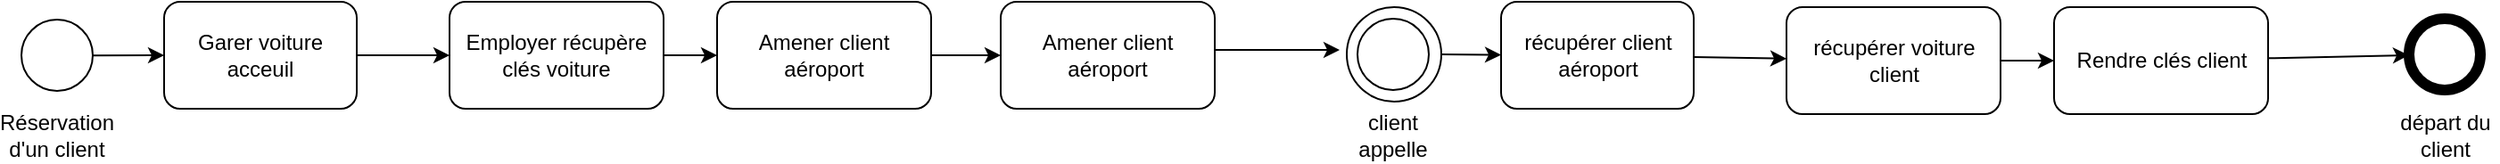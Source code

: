 <mxfile>
    <diagram id="rl9RGIYQ1Hg6_JGSZo61" name="Page-1">
        <mxGraphModel dx="903" dy="505" grid="1" gridSize="19" guides="1" tooltips="1" connect="1" arrows="1" fold="1" page="1" pageScale="1" pageWidth="827" pageHeight="1169" math="0" shadow="0">
            <root>
                <mxCell id="0"/>
                <mxCell id="1" parent="0"/>
                <mxCell id="5" style="edgeStyle=none;html=1;entryX=0;entryY=0.5;entryDx=0;entryDy=0;" parent="1" source="4" target="9" edge="1">
                    <mxGeometry relative="1" as="geometry">
                        <mxPoint x="150" y="300" as="targetPoint"/>
                    </mxGeometry>
                </mxCell>
                <mxCell id="4" value="" style="ellipse;whiteSpace=wrap;html=1;aspect=fixed;strokeWidth=1;direction=south;" parent="1" vertex="1">
                    <mxGeometry x="40" y="280" width="40" height="40" as="geometry"/>
                </mxCell>
                <mxCell id="6" value="Réservation d'un client" style="text;strokeColor=none;align=center;fillColor=none;html=1;verticalAlign=middle;whiteSpace=wrap;rounded=0;strokeWidth=1;" parent="1" vertex="1">
                    <mxGeometry x="30" y="330" width="60" height="30" as="geometry"/>
                </mxCell>
                <mxCell id="19" value="" style="edgeStyle=none;html=1;" parent="1" source="9" target="11" edge="1">
                    <mxGeometry relative="1" as="geometry"/>
                </mxCell>
                <mxCell id="9" value="Garer voiture acceuil" style="rounded=1;whiteSpace=wrap;html=1;strokeWidth=1;" parent="1" vertex="1">
                    <mxGeometry x="120" y="270" width="108" height="60" as="geometry"/>
                </mxCell>
                <mxCell id="20" value="" style="edgeStyle=none;html=1;" parent="1" source="11" target="12" edge="1">
                    <mxGeometry relative="1" as="geometry"/>
                </mxCell>
                <mxCell id="11" value="Employer récupère clés voiture&lt;span style=&quot;color: rgba(0, 0, 0, 0); font-family: monospace; font-size: 0px; text-align: start;&quot;&gt;%3CmxGraphModel%3E%3Croot%3E%3CmxCell%20id%3D%220%22%2F%3E%3CmxCell%20id%3D%221%22%20parent%3D%220%22%2F%3E%3CmxCell%20id%3D%222%22%20value%3D%22Garer%20voiture%20acceuil%22%20style%3D%22rounded%3D1%3BwhiteSpace%3Dwrap%3Bhtml%3D1%3BstrokeWidth%3D1%3B%22%20vertex%3D%221%22%20parent%3D%221%22%3E%3CmxGeometry%20x%3D%22120%22%20y%3D%22270%22%20width%3D%22120%22%20height%3D%2260%22%20as%3D%22geometry%22%2F%3E%3C%2FmxCell%3E%3C%2Froot%3E%3C%2FmxGraphModel%3E&lt;/span&gt;" style="rounded=1;whiteSpace=wrap;html=1;strokeWidth=1;" parent="1" vertex="1">
                    <mxGeometry x="280" y="270" width="120" height="60" as="geometry"/>
                </mxCell>
                <mxCell id="21" value="" style="edgeStyle=none;html=1;" parent="1" source="12" target="13" edge="1">
                    <mxGeometry relative="1" as="geometry"/>
                </mxCell>
                <mxCell id="12" value="Amener client aéroport" style="rounded=1;whiteSpace=wrap;html=1;strokeWidth=1;" parent="1" vertex="1">
                    <mxGeometry x="430" y="270" width="120" height="60" as="geometry"/>
                </mxCell>
                <mxCell id="13" value="Amener client aéroport" style="rounded=1;whiteSpace=wrap;html=1;strokeWidth=1;" parent="1" vertex="1">
                    <mxGeometry x="589" y="270" width="120" height="60" as="geometry"/>
                </mxCell>
                <mxCell id="14" value="" style="ellipse;whiteSpace=wrap;html=1;aspect=fixed;strokeWidth=1;direction=south;" parent="1" vertex="1">
                    <mxGeometry x="789" y="279.5" width="40" height="40" as="geometry"/>
                </mxCell>
                <mxCell id="30" value="" style="edgeStyle=none;html=1;" parent="1" target="23" edge="1">
                    <mxGeometry relative="1" as="geometry">
                        <mxPoint x="958.5" y="300" as="sourcePoint"/>
                    </mxGeometry>
                </mxCell>
                <mxCell id="32" value="" style="edgeStyle=none;html=1;" edge="1" parent="1" source="16" target="23">
                    <mxGeometry relative="1" as="geometry"/>
                </mxCell>
                <mxCell id="16" value="" style="ellipse;whiteSpace=wrap;html=1;aspect=fixed;strokeWidth=1;direction=south;fillColor=none;" parent="1" vertex="1">
                    <mxGeometry x="783" y="273" width="53" height="53" as="geometry"/>
                </mxCell>
                <mxCell id="17" value="client appelle" style="text;strokeColor=none;align=center;fillColor=none;html=1;verticalAlign=middle;whiteSpace=wrap;rounded=0;strokeWidth=1;" parent="1" vertex="1">
                    <mxGeometry x="779" y="330" width="60" height="30" as="geometry"/>
                </mxCell>
                <mxCell id="22" value="" style="endArrow=classic;html=1;" parent="1" edge="1">
                    <mxGeometry width="50" height="50" relative="1" as="geometry">
                        <mxPoint x="709" y="297" as="sourcePoint"/>
                        <mxPoint x="779" y="297" as="targetPoint"/>
                    </mxGeometry>
                </mxCell>
                <mxCell id="29" value="" style="edgeStyle=none;html=1;" parent="1" source="23" target="24" edge="1">
                    <mxGeometry relative="1" as="geometry"/>
                </mxCell>
                <mxCell id="23" value="récupérer client aéroport" style="rounded=1;whiteSpace=wrap;html=1;strokeWidth=1;" parent="1" vertex="1">
                    <mxGeometry x="869.5" y="270" width="108" height="60" as="geometry"/>
                </mxCell>
                <mxCell id="28" value="" style="edgeStyle=none;html=1;" parent="1" source="24" target="25" edge="1">
                    <mxGeometry relative="1" as="geometry"/>
                </mxCell>
                <mxCell id="24" value="récupérer voiture client" style="rounded=1;whiteSpace=wrap;html=1;strokeWidth=1;" parent="1" vertex="1">
                    <mxGeometry x="1029.5" y="273" width="120" height="60" as="geometry"/>
                </mxCell>
                <mxCell id="27" value="" style="edgeStyle=none;html=1;" parent="1" source="25" target="26" edge="1">
                    <mxGeometry relative="1" as="geometry"/>
                </mxCell>
                <mxCell id="25" value="Rendre clés client" style="rounded=1;whiteSpace=wrap;html=1;strokeWidth=1;" parent="1" vertex="1">
                    <mxGeometry x="1179.5" y="273" width="120" height="60" as="geometry"/>
                </mxCell>
                <mxCell id="26" value="" style="ellipse;whiteSpace=wrap;html=1;aspect=fixed;strokeWidth=6;direction=south;" parent="1" vertex="1">
                    <mxGeometry x="1378.5" y="279.5" width="40" height="40" as="geometry"/>
                </mxCell>
                <mxCell id="31" value="départ du client" style="text;strokeColor=none;align=center;fillColor=none;html=1;verticalAlign=middle;whiteSpace=wrap;rounded=0;strokeWidth=1;" parent="1" vertex="1">
                    <mxGeometry x="1368.5" y="330" width="60" height="30" as="geometry"/>
                </mxCell>
            </root>
        </mxGraphModel>
    </diagram>
</mxfile>